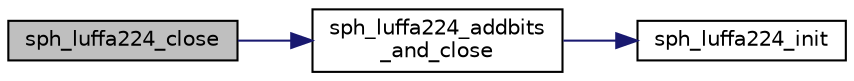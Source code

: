 digraph "sph_luffa224_close"
{
 // LATEX_PDF_SIZE
  edge [fontname="Helvetica",fontsize="10",labelfontname="Helvetica",labelfontsize="10"];
  node [fontname="Helvetica",fontsize="10",shape=record];
  rankdir="LR";
  Node3 [label="sph_luffa224_close",height=0.2,width=0.4,color="black", fillcolor="grey75", style="filled", fontcolor="black",tooltip=" "];
  Node3 -> Node4 [color="midnightblue",fontsize="10",style="solid",fontname="Helvetica"];
  Node4 [label="sph_luffa224_addbits\l_and_close",height=0.2,width=0.4,color="black", fillcolor="white", style="filled",URL="$sph__luffa_8h.html#a49bf0373d47d0fc1384c617a827b8ec1",tooltip=" "];
  Node4 -> Node5 [color="midnightblue",fontsize="10",style="solid",fontname="Helvetica"];
  Node5 [label="sph_luffa224_init",height=0.2,width=0.4,color="black", fillcolor="white", style="filled",URL="$sph__luffa_8h.html#a3235f0327ff51cc834c0ed5f6f5cd19d",tooltip=" "];
}
